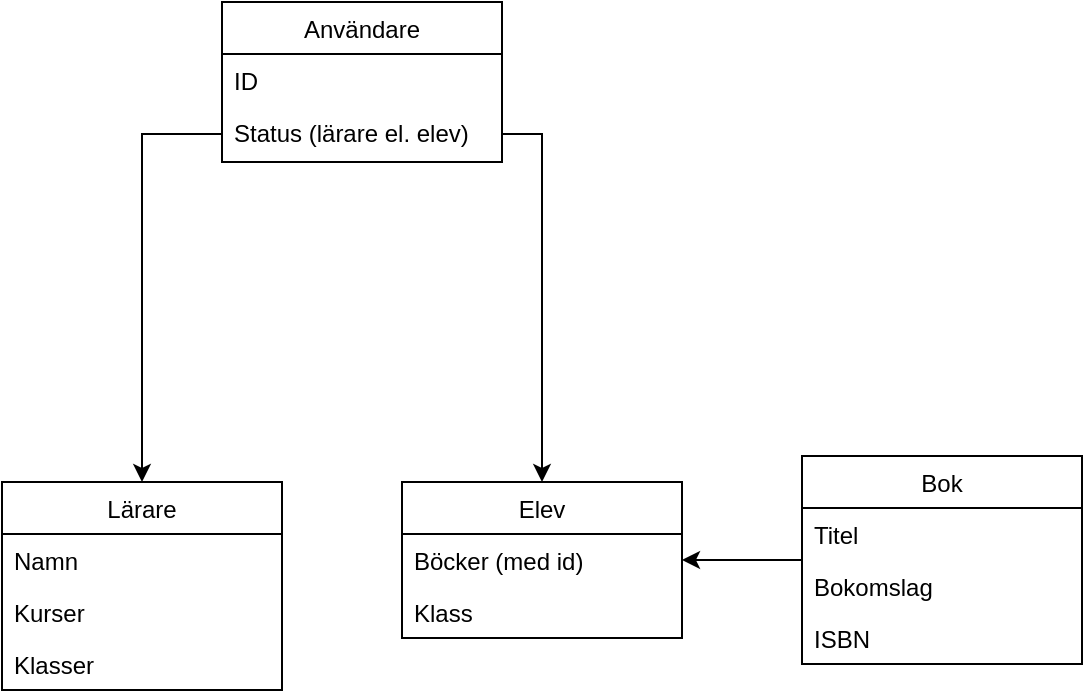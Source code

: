 <mxfile version="15.0.3" type="github">
  <diagram id="C5RBs43oDa-KdzZeNtuy" name="Page-1">
    <mxGraphModel dx="1174" dy="732" grid="1" gridSize="10" guides="1" tooltips="1" connect="1" arrows="1" fold="1" page="1" pageScale="1" pageWidth="827" pageHeight="1169" math="0" shadow="0">
      <root>
        <mxCell id="WIyWlLk6GJQsqaUBKTNV-0" />
        <mxCell id="WIyWlLk6GJQsqaUBKTNV-1" parent="WIyWlLk6GJQsqaUBKTNV-0" />
        <mxCell id="IotplwFT0QDiS8DoW_kB-2" value="Lärare" style="swimlane;fontStyle=0;childLayout=stackLayout;horizontal=1;startSize=26;horizontalStack=0;resizeParent=1;resizeParentMax=0;resizeLast=0;collapsible=1;marginBottom=0;" vertex="1" parent="WIyWlLk6GJQsqaUBKTNV-1">
          <mxGeometry x="120" y="400" width="140" height="104" as="geometry" />
        </mxCell>
        <mxCell id="IotplwFT0QDiS8DoW_kB-3" value="Namn" style="text;strokeColor=none;fillColor=none;align=left;verticalAlign=top;spacingLeft=4;spacingRight=4;overflow=hidden;rotatable=0;points=[[0,0.5],[1,0.5]];portConstraint=eastwest;" vertex="1" parent="IotplwFT0QDiS8DoW_kB-2">
          <mxGeometry y="26" width="140" height="26" as="geometry" />
        </mxCell>
        <mxCell id="IotplwFT0QDiS8DoW_kB-4" value="Kurser" style="text;strokeColor=none;fillColor=none;align=left;verticalAlign=top;spacingLeft=4;spacingRight=4;overflow=hidden;rotatable=0;points=[[0,0.5],[1,0.5]];portConstraint=eastwest;" vertex="1" parent="IotplwFT0QDiS8DoW_kB-2">
          <mxGeometry y="52" width="140" height="26" as="geometry" />
        </mxCell>
        <mxCell id="IotplwFT0QDiS8DoW_kB-5" value="Klasser" style="text;strokeColor=none;fillColor=none;align=left;verticalAlign=top;spacingLeft=4;spacingRight=4;overflow=hidden;rotatable=0;points=[[0,0.5],[1,0.5]];portConstraint=eastwest;" vertex="1" parent="IotplwFT0QDiS8DoW_kB-2">
          <mxGeometry y="78" width="140" height="26" as="geometry" />
        </mxCell>
        <mxCell id="IotplwFT0QDiS8DoW_kB-14" style="edgeStyle=orthogonalEdgeStyle;rounded=0;orthogonalLoop=1;jettySize=auto;html=1;entryX=1;entryY=0.5;entryDx=0;entryDy=0;" edge="1" parent="WIyWlLk6GJQsqaUBKTNV-1" source="IotplwFT0QDiS8DoW_kB-6" target="IotplwFT0QDiS8DoW_kB-11">
          <mxGeometry relative="1" as="geometry" />
        </mxCell>
        <mxCell id="IotplwFT0QDiS8DoW_kB-6" value="Bok" style="swimlane;fontStyle=0;childLayout=stackLayout;horizontal=1;startSize=26;horizontalStack=0;resizeParent=1;resizeParentMax=0;resizeLast=0;collapsible=1;marginBottom=0;" vertex="1" parent="WIyWlLk6GJQsqaUBKTNV-1">
          <mxGeometry x="520" y="387" width="140" height="104" as="geometry" />
        </mxCell>
        <mxCell id="IotplwFT0QDiS8DoW_kB-7" value="Titel" style="text;strokeColor=none;fillColor=none;align=left;verticalAlign=top;spacingLeft=4;spacingRight=4;overflow=hidden;rotatable=0;points=[[0,0.5],[1,0.5]];portConstraint=eastwest;" vertex="1" parent="IotplwFT0QDiS8DoW_kB-6">
          <mxGeometry y="26" width="140" height="26" as="geometry" />
        </mxCell>
        <mxCell id="IotplwFT0QDiS8DoW_kB-8" value="Bokomslag" style="text;strokeColor=none;fillColor=none;align=left;verticalAlign=top;spacingLeft=4;spacingRight=4;overflow=hidden;rotatable=0;points=[[0,0.5],[1,0.5]];portConstraint=eastwest;" vertex="1" parent="IotplwFT0QDiS8DoW_kB-6">
          <mxGeometry y="52" width="140" height="26" as="geometry" />
        </mxCell>
        <mxCell id="IotplwFT0QDiS8DoW_kB-9" value="ISBN" style="text;strokeColor=none;fillColor=none;align=left;verticalAlign=top;spacingLeft=4;spacingRight=4;overflow=hidden;rotatable=0;points=[[0,0.5],[1,0.5]];portConstraint=eastwest;" vertex="1" parent="IotplwFT0QDiS8DoW_kB-6">
          <mxGeometry y="78" width="140" height="26" as="geometry" />
        </mxCell>
        <mxCell id="IotplwFT0QDiS8DoW_kB-10" value="Elev" style="swimlane;fontStyle=0;childLayout=stackLayout;horizontal=1;startSize=26;horizontalStack=0;resizeParent=1;resizeParentMax=0;resizeLast=0;collapsible=1;marginBottom=0;" vertex="1" parent="WIyWlLk6GJQsqaUBKTNV-1">
          <mxGeometry x="320" y="400" width="140" height="78" as="geometry" />
        </mxCell>
        <mxCell id="IotplwFT0QDiS8DoW_kB-11" value="Böcker (med id)" style="text;strokeColor=none;fillColor=none;align=left;verticalAlign=top;spacingLeft=4;spacingRight=4;overflow=hidden;rotatable=0;points=[[0,0.5],[1,0.5]];portConstraint=eastwest;" vertex="1" parent="IotplwFT0QDiS8DoW_kB-10">
          <mxGeometry y="26" width="140" height="26" as="geometry" />
        </mxCell>
        <mxCell id="IotplwFT0QDiS8DoW_kB-13" value="Klass" style="text;strokeColor=none;fillColor=none;align=left;verticalAlign=top;spacingLeft=4;spacingRight=4;overflow=hidden;rotatable=0;points=[[0,0.5],[1,0.5]];portConstraint=eastwest;" vertex="1" parent="IotplwFT0QDiS8DoW_kB-10">
          <mxGeometry y="52" width="140" height="26" as="geometry" />
        </mxCell>
        <mxCell id="IotplwFT0QDiS8DoW_kB-19" value="Användare" style="swimlane;fontStyle=0;childLayout=stackLayout;horizontal=1;startSize=26;horizontalStack=0;resizeParent=1;resizeParentMax=0;resizeLast=0;collapsible=1;marginBottom=0;" vertex="1" parent="WIyWlLk6GJQsqaUBKTNV-1">
          <mxGeometry x="230" y="160" width="140" height="80" as="geometry" />
        </mxCell>
        <mxCell id="IotplwFT0QDiS8DoW_kB-20" value="ID    " style="text;strokeColor=none;fillColor=none;align=left;verticalAlign=top;spacingLeft=4;spacingRight=4;overflow=hidden;rotatable=0;points=[[0,0.5],[1,0.5]];portConstraint=eastwest;" vertex="1" parent="IotplwFT0QDiS8DoW_kB-19">
          <mxGeometry y="26" width="140" height="26" as="geometry" />
        </mxCell>
        <mxCell id="IotplwFT0QDiS8DoW_kB-21" value="Status (lärare el. elev)" style="text;strokeColor=none;fillColor=none;align=left;verticalAlign=top;spacingLeft=4;spacingRight=4;overflow=hidden;rotatable=0;points=[[0,0.5],[1,0.5]];portConstraint=eastwest;" vertex="1" parent="IotplwFT0QDiS8DoW_kB-19">
          <mxGeometry y="52" width="140" height="28" as="geometry" />
        </mxCell>
        <mxCell id="IotplwFT0QDiS8DoW_kB-24" style="edgeStyle=orthogonalEdgeStyle;rounded=0;orthogonalLoop=1;jettySize=auto;html=1;" edge="1" parent="WIyWlLk6GJQsqaUBKTNV-1" source="IotplwFT0QDiS8DoW_kB-21" target="IotplwFT0QDiS8DoW_kB-2">
          <mxGeometry relative="1" as="geometry" />
        </mxCell>
        <mxCell id="IotplwFT0QDiS8DoW_kB-25" style="edgeStyle=orthogonalEdgeStyle;rounded=0;orthogonalLoop=1;jettySize=auto;html=1;entryX=0.5;entryY=0;entryDx=0;entryDy=0;" edge="1" parent="WIyWlLk6GJQsqaUBKTNV-1" source="IotplwFT0QDiS8DoW_kB-21" target="IotplwFT0QDiS8DoW_kB-10">
          <mxGeometry relative="1" as="geometry" />
        </mxCell>
      </root>
    </mxGraphModel>
  </diagram>
</mxfile>

